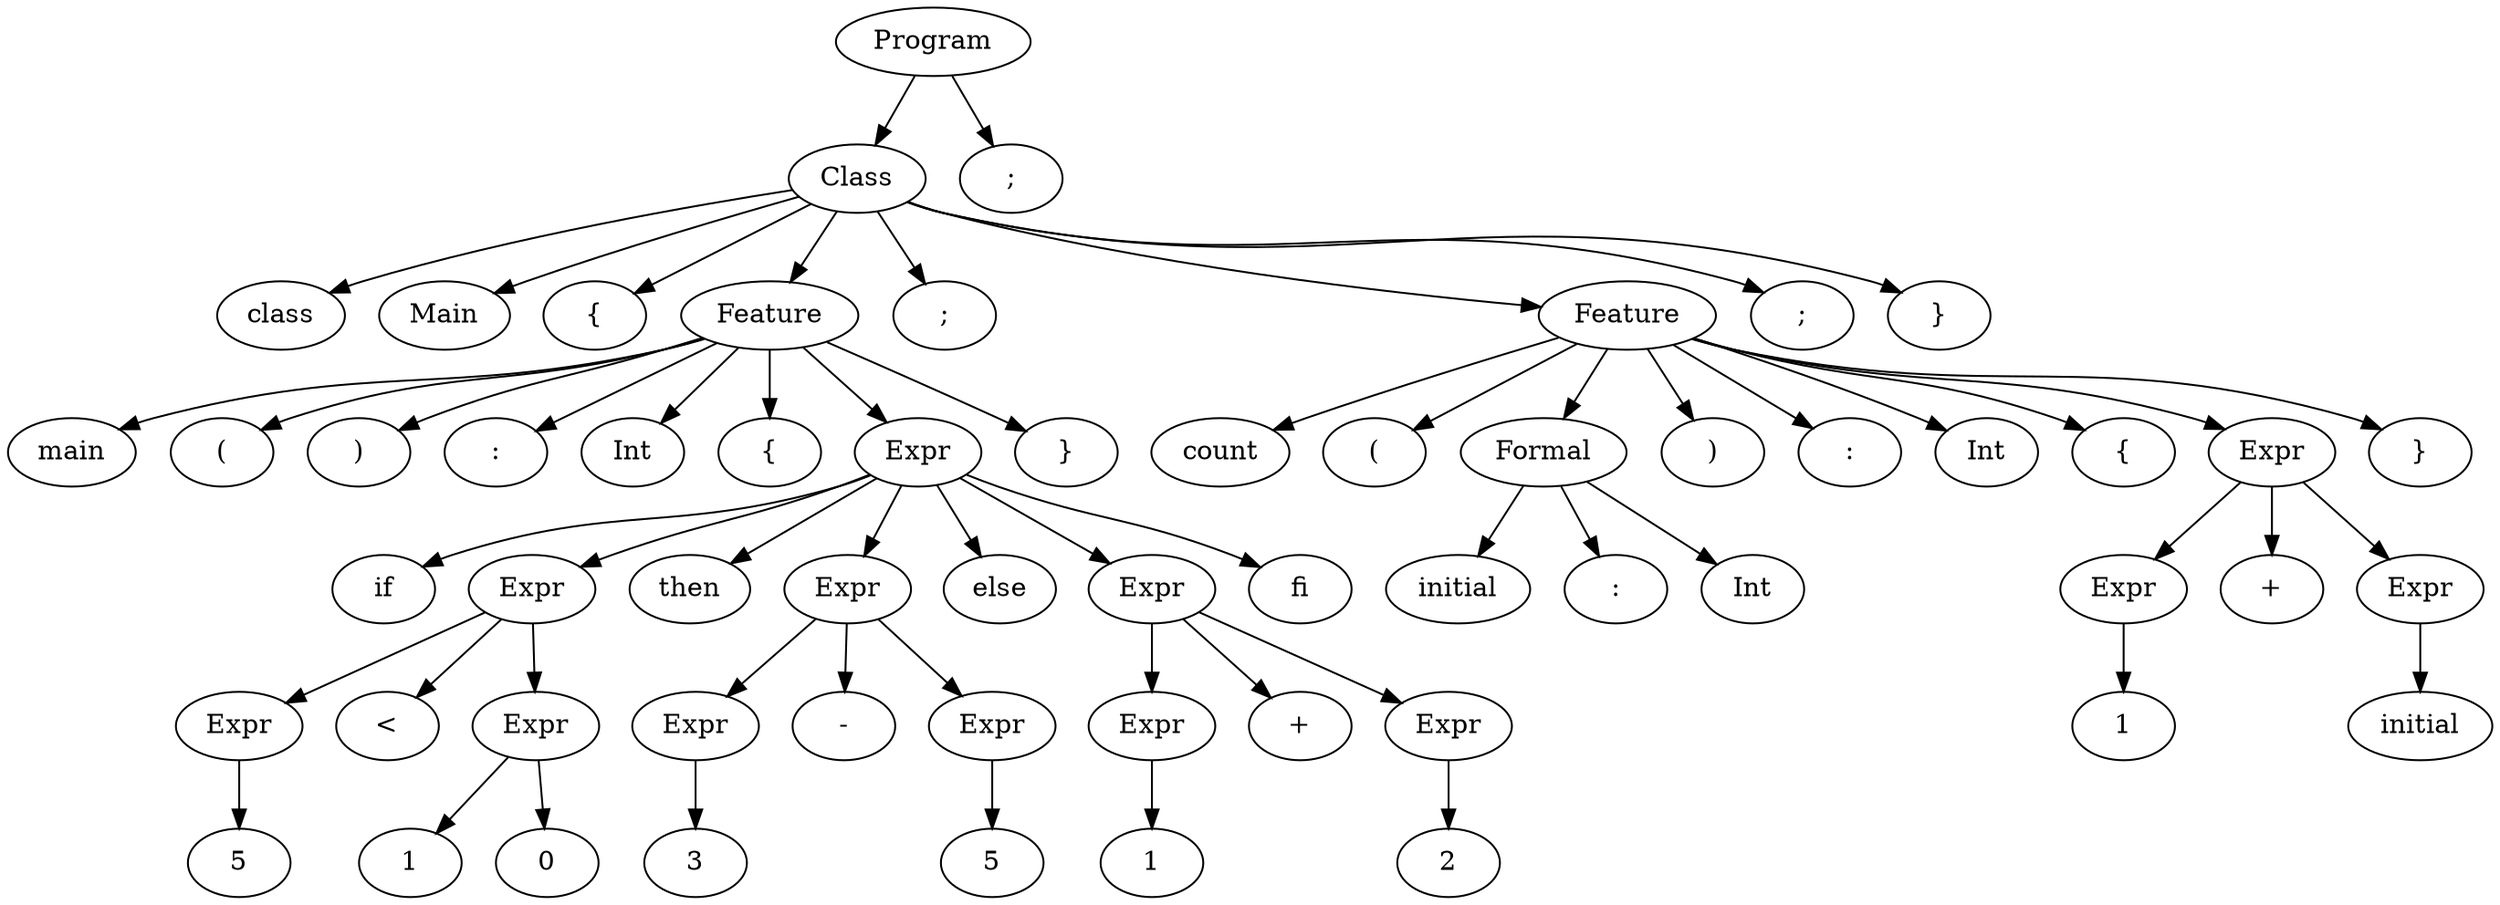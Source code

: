 digraph {
	0 [label=Program]
	0 -> 1
	1 [label=Class]
	1 -> 2
	2 [label=class]
	1 -> 3
	3 [label=Main]
	1 -> 4
	4 [label="{"]
	1 -> 5
	5 [label=Feature]
	5 -> 6
	6 [label=main]
	5 -> 7
	7 [label="("]
	5 -> 8
	8 [label=")"]
	5 -> 9
	9 [label=":"]
	5 -> 10
	10 [label=Int]
	5 -> 11
	11 [label="{"]
	5 -> 12
	12 [label=Expr]
	12 -> 13
	13 [label=if]
	12 -> 14
	14 [label=Expr]
	14 -> 15
	15 [label=Expr]
	15 -> 16
	16 [label=5]
	14 -> 17
	17 [label="<"]
	14 -> 18
	18 [label=Expr]
	18 -> 19
	19 [label=1]
	18 -> 20
	20 [label=0]
	12 -> 21
	21 [label=then]
	12 -> 22
	22 [label=Expr]
	22 -> 23
	23 [label=Expr]
	23 -> 24
	24 [label=3]
	22 -> 25
	25 [label="-"]
	22 -> 26
	26 [label=Expr]
	26 -> 27
	27 [label=5]
	12 -> 28
	28 [label=else]
	12 -> 29
	29 [label=Expr]
	29 -> 30
	30 [label=Expr]
	30 -> 31
	31 [label=1]
	29 -> 32
	32 [label="+"]
	29 -> 33
	33 [label=Expr]
	33 -> 34
	34 [label=2]
	12 -> 35
	35 [label=fi]
	5 -> 36
	36 [label="}"]
	1 -> 37
	37 [label=";"]
	1 -> 38
	38 [label=Feature]
	38 -> 39
	39 [label=count]
	38 -> 40
	40 [label="("]
	38 -> 41
	41 [label=Formal]
	41 -> 42
	42 [label=initial]
	41 -> 43
	43 [label=":"]
	41 -> 44
	44 [label=Int]
	38 -> 45
	45 [label=")"]
	38 -> 46
	46 [label=":"]
	38 -> 47
	47 [label=Int]
	38 -> 48
	48 [label="{"]
	38 -> 49
	49 [label=Expr]
	49 -> 50
	50 [label=Expr]
	50 -> 51
	51 [label=1]
	49 -> 52
	52 [label="+"]
	49 -> 53
	53 [label=Expr]
	53 -> 54
	54 [label=initial]
	38 -> 55
	55 [label="}"]
	1 -> 56
	56 [label=";"]
	1 -> 57
	57 [label="}"]
	0 -> 58
	58 [label=";"]
}
